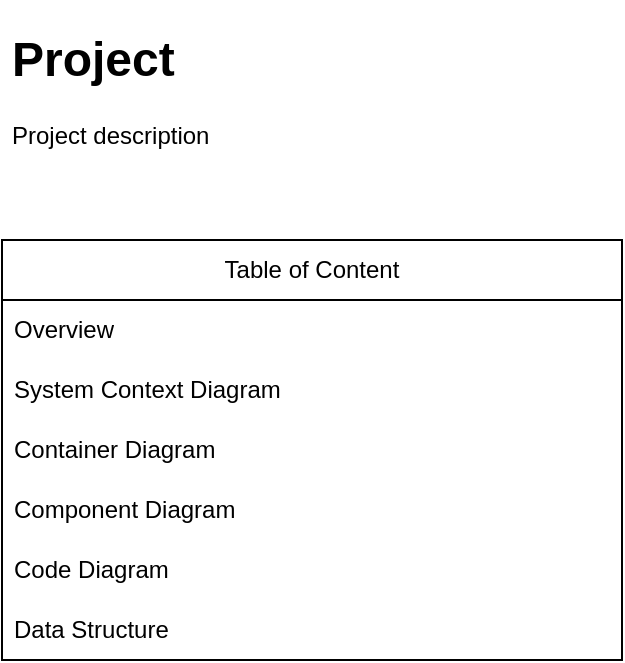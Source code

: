 <mxfile version="22.1.2" type="device" pages="7">
  <diagram name="Home" id="MsV3XdjotfNIvJF_Hf8Q">
    <mxGraphModel dx="1438" dy="866" grid="0" gridSize="10" guides="1" tooltips="1" connect="1" arrows="1" fold="1" page="0" pageScale="1" pageWidth="850" pageHeight="1100" math="0" shadow="0">
      <root>
        <mxCell id="0" />
        <mxCell id="1" parent="0" />
        <mxCell id="MEYkCgVC-sMfeH9sjA4w-9" value="&lt;h1&gt;Project&amp;nbsp;&lt;/h1&gt;&lt;p&gt;Project description&lt;/p&gt;" style="text;html=1;strokeColor=none;fillColor=none;spacing=5;spacingTop=-20;whiteSpace=wrap;overflow=hidden;rounded=0;" parent="1" vertex="1">
          <mxGeometry x="-237" y="-75" width="190" height="120" as="geometry" />
        </mxCell>
        <mxCell id="MEYkCgVC-sMfeH9sjA4w-12" value="Table of Content" style="swimlane;fontStyle=0;childLayout=stackLayout;horizontal=1;startSize=30;horizontalStack=0;resizeParent=1;resizeParentMax=0;resizeLast=0;collapsible=1;marginBottom=0;whiteSpace=wrap;html=1;" parent="1" vertex="1">
          <mxGeometry x="-237" y="35" width="310" height="210" as="geometry">
            <mxRectangle x="40" y="200" width="60" height="30" as="alternateBounds" />
          </mxGeometry>
        </mxCell>
        <UserObject label="Overview" link="data:page/id,-zT8MCHFXLAhUPi7W6Sw" id="MEYkCgVC-sMfeH9sjA4w-13">
          <mxCell style="text;strokeColor=none;fillColor=none;align=left;verticalAlign=middle;spacingLeft=4;spacingRight=4;overflow=hidden;points=[[0,0.5],[1,0.5]];portConstraint=eastwest;rotatable=0;whiteSpace=wrap;html=1;" parent="MEYkCgVC-sMfeH9sjA4w-12" vertex="1">
            <mxGeometry y="30" width="310" height="30" as="geometry" />
          </mxCell>
        </UserObject>
        <UserObject label="System Context Diagram" link="data:page/id,MT1N_GpmihDRBcXJfoYm" id="WWVnv2rZLUe2YO9dQv24-2">
          <mxCell style="text;strokeColor=none;fillColor=none;align=left;verticalAlign=middle;spacingLeft=4;spacingRight=4;overflow=hidden;points=[[0,0.5],[1,0.5]];portConstraint=eastwest;rotatable=0;whiteSpace=wrap;html=1;" vertex="1" parent="MEYkCgVC-sMfeH9sjA4w-12">
            <mxGeometry y="60" width="310" height="30" as="geometry" />
          </mxCell>
        </UserObject>
        <UserObject label="Container Diagram" link="data:page/id,vtUlaxpItXOnJHQiWTiY" id="WWVnv2rZLUe2YO9dQv24-3">
          <mxCell style="text;strokeColor=none;fillColor=none;align=left;verticalAlign=middle;spacingLeft=4;spacingRight=4;overflow=hidden;points=[[0,0.5],[1,0.5]];portConstraint=eastwest;rotatable=0;whiteSpace=wrap;html=1;" vertex="1" parent="MEYkCgVC-sMfeH9sjA4w-12">
            <mxGeometry y="90" width="310" height="30" as="geometry" />
          </mxCell>
        </UserObject>
        <UserObject label="Component Diagram" link="data:page/id,3J88AU8E0-D-tGa58y5s" id="WWVnv2rZLUe2YO9dQv24-4">
          <mxCell style="text;strokeColor=none;fillColor=none;align=left;verticalAlign=middle;spacingLeft=4;spacingRight=4;overflow=hidden;points=[[0,0.5],[1,0.5]];portConstraint=eastwest;rotatable=0;whiteSpace=wrap;html=1;" vertex="1" parent="MEYkCgVC-sMfeH9sjA4w-12">
            <mxGeometry y="120" width="310" height="30" as="geometry" />
          </mxCell>
        </UserObject>
        <UserObject label="Code Diagram" link="data:page/id,ZdAavzqVs9zipH2NHJFu" id="WWVnv2rZLUe2YO9dQv24-6">
          <mxCell style="text;strokeColor=none;fillColor=none;align=left;verticalAlign=middle;spacingLeft=4;spacingRight=4;overflow=hidden;points=[[0,0.5],[1,0.5]];portConstraint=eastwest;rotatable=0;whiteSpace=wrap;html=1;" vertex="1" parent="MEYkCgVC-sMfeH9sjA4w-12">
            <mxGeometry y="150" width="310" height="30" as="geometry" />
          </mxCell>
        </UserObject>
        <UserObject label="Data Structure" link="data:page/id,MaTgPL-L9HHZyN40WiUO" id="MEYkCgVC-sMfeH9sjA4w-14">
          <mxCell style="text;strokeColor=none;fillColor=none;align=left;verticalAlign=middle;spacingLeft=4;spacingRight=4;overflow=hidden;points=[[0,0.5],[1,0.5]];portConstraint=eastwest;rotatable=0;whiteSpace=wrap;html=1;" parent="MEYkCgVC-sMfeH9sjA4w-12" vertex="1">
            <mxGeometry y="180" width="310" height="30" as="geometry" />
          </mxCell>
        </UserObject>
      </root>
    </mxGraphModel>
  </diagram>
  <diagram id="-zT8MCHFXLAhUPi7W6Sw" name="Overview">
    <mxGraphModel dx="1246" dy="559" grid="0" gridSize="10" guides="1" tooltips="1" connect="1" arrows="1" fold="1" page="0" pageScale="1" pageWidth="850" pageHeight="1100" math="0" shadow="0">
      <root>
        <mxCell id="0" />
        <mxCell id="1" parent="0" />
      </root>
    </mxGraphModel>
  </diagram>
  <diagram id="MaTgPL-L9HHZyN40WiUO" name="Data Structure">
    <mxGraphModel dx="1246" dy="959" grid="0" gridSize="10" guides="1" tooltips="1" connect="1" arrows="0" fold="1" page="0" pageScale="1" pageWidth="850" pageHeight="1100" math="0" shadow="0">
      <root>
        <mxCell id="0" />
        <mxCell id="1" parent="0" />
        <mxCell id="Sv9q93ntLP-mdav7TFdb-1" value="Table Name" style="shape=table;startSize=30;container=1;collapsible=0;childLayout=tableLayout;strokeColor=default;fontSize=16;" vertex="1" parent="1">
          <mxGeometry x="144" y="80" width="549" height="150" as="geometry" />
        </mxCell>
        <mxCell id="Sv9q93ntLP-mdav7TFdb-2" value="" style="shape=tableRow;horizontal=0;startSize=0;swimlaneHead=0;swimlaneBody=0;strokeColor=inherit;top=0;left=0;bottom=0;right=0;collapsible=0;dropTarget=0;fillColor=none;points=[[0,0.5],[1,0.5]];portConstraint=eastwest;fontSize=16;" vertex="1" parent="Sv9q93ntLP-mdav7TFdb-1">
          <mxGeometry y="30" width="549" height="60" as="geometry" />
        </mxCell>
        <mxCell id="Sv9q93ntLP-mdav7TFdb-3" value="Name" style="shape=partialRectangle;html=1;whiteSpace=wrap;connectable=0;strokeColor=inherit;overflow=hidden;fillColor=none;top=0;left=0;bottom=0;right=0;pointerEvents=1;fontSize=16;" vertex="1" parent="Sv9q93ntLP-mdav7TFdb-2">
          <mxGeometry width="183" height="60" as="geometry">
            <mxRectangle width="183" height="60" as="alternateBounds" />
          </mxGeometry>
        </mxCell>
        <mxCell id="Sv9q93ntLP-mdav7TFdb-4" value="description" style="shape=partialRectangle;html=1;whiteSpace=wrap;connectable=0;strokeColor=inherit;overflow=hidden;fillColor=none;top=0;left=0;bottom=0;right=0;pointerEvents=1;fontSize=16;" vertex="1" parent="Sv9q93ntLP-mdav7TFdb-2">
          <mxGeometry x="183" width="183" height="60" as="geometry">
            <mxRectangle width="183" height="60" as="alternateBounds" />
          </mxGeometry>
        </mxCell>
        <mxCell id="Sv9q93ntLP-mdav7TFdb-5" value="Example Value" style="shape=partialRectangle;html=1;whiteSpace=wrap;connectable=0;strokeColor=inherit;overflow=hidden;fillColor=none;top=0;left=0;bottom=0;right=0;pointerEvents=1;fontSize=16;" vertex="1" parent="Sv9q93ntLP-mdav7TFdb-2">
          <mxGeometry x="366" width="183" height="60" as="geometry">
            <mxRectangle width="183" height="60" as="alternateBounds" />
          </mxGeometry>
        </mxCell>
        <mxCell id="Sv9q93ntLP-mdav7TFdb-6" value="" style="shape=tableRow;horizontal=0;startSize=0;swimlaneHead=0;swimlaneBody=0;strokeColor=inherit;top=0;left=0;bottom=0;right=0;collapsible=0;dropTarget=0;fillColor=none;points=[[0,0.5],[1,0.5]];portConstraint=eastwest;fontSize=16;" vertex="1" parent="Sv9q93ntLP-mdav7TFdb-1">
          <mxGeometry y="90" width="549" height="60" as="geometry" />
        </mxCell>
        <mxCell id="Sv9q93ntLP-mdav7TFdb-7" value="" style="shape=partialRectangle;html=1;whiteSpace=wrap;connectable=0;strokeColor=inherit;overflow=hidden;fillColor=none;top=0;left=0;bottom=0;right=0;pointerEvents=1;fontSize=16;" vertex="1" parent="Sv9q93ntLP-mdav7TFdb-6">
          <mxGeometry width="183" height="60" as="geometry">
            <mxRectangle width="183" height="60" as="alternateBounds" />
          </mxGeometry>
        </mxCell>
        <mxCell id="Sv9q93ntLP-mdav7TFdb-8" value="" style="shape=partialRectangle;html=1;whiteSpace=wrap;connectable=0;strokeColor=inherit;overflow=hidden;fillColor=none;top=0;left=0;bottom=0;right=0;pointerEvents=1;fontSize=16;" vertex="1" parent="Sv9q93ntLP-mdav7TFdb-6">
          <mxGeometry x="183" width="183" height="60" as="geometry">
            <mxRectangle width="183" height="60" as="alternateBounds" />
          </mxGeometry>
        </mxCell>
        <mxCell id="Sv9q93ntLP-mdav7TFdb-9" value="" style="shape=partialRectangle;html=1;whiteSpace=wrap;connectable=0;strokeColor=inherit;overflow=hidden;fillColor=none;top=0;left=0;bottom=0;right=0;pointerEvents=1;fontSize=16;" vertex="1" parent="Sv9q93ntLP-mdav7TFdb-6">
          <mxGeometry x="366" width="183" height="60" as="geometry">
            <mxRectangle width="183" height="60" as="alternateBounds" />
          </mxGeometry>
        </mxCell>
        <UserObject label="&lt;b&gt;Back to Home&lt;/b&gt;" link="data:page/id,MsV3XdjotfNIvJF_Hf8Q" id="9agRgh-vbn4-M8hg2a4y-1">
          <mxCell style="text;html=1;strokeColor=none;fillColor=none;align=center;verticalAlign=middle;whiteSpace=wrap;rounded=0;" vertex="1" parent="1">
            <mxGeometry x="144" y="-48" width="109" height="30" as="geometry" />
          </mxCell>
        </UserObject>
      </root>
    </mxGraphModel>
  </diagram>
  <diagram id="MT1N_GpmihDRBcXJfoYm" name="System Context Diagram">
    <mxGraphModel dx="1646" dy="559" grid="0" gridSize="10" guides="1" tooltips="1" connect="1" arrows="1" fold="1" page="0" pageScale="1" pageWidth="850" pageHeight="1100" math="0" shadow="0">
      <root>
        <mxCell id="0" />
        <mxCell id="1" parent="0" />
        <mxCell id="OMkwsYTAArwG-m8zMLVd-1" value="" style="shape=image;verticalLabelPosition=bottom;labelBackgroundColor=default;verticalAlign=top;aspect=fixed;imageAspect=0;image=https://static.structurizr.com/workspace/76748/diagrams/SystemContext-key.png;" vertex="1" parent="1">
          <mxGeometry x="-262" y="72" width="195" height="39" as="geometry" />
        </mxCell>
      </root>
    </mxGraphModel>
  </diagram>
  <diagram id="vtUlaxpItXOnJHQiWTiY" name="Container Diagram">
    <mxGraphModel dx="1646" dy="959" grid="0" gridSize="10" guides="1" tooltips="1" connect="1" arrows="1" fold="1" page="0" pageScale="1" pageWidth="850" pageHeight="1100" math="0" shadow="0">
      <root>
        <mxCell id="0" />
        <mxCell id="1" parent="0" />
        <mxCell id="sZtm0v5WM90NrilkFpfk-1" value="" style="shape=image;verticalLabelPosition=bottom;labelBackgroundColor=default;verticalAlign=top;aspect=fixed;imageAspect=0;image=https://static.structurizr.com/workspace/36141/diagrams/Containers-key.png;" vertex="1" parent="1">
          <mxGeometry x="-310" y="-15" width="508.67" height="203.47" as="geometry" />
        </mxCell>
      </root>
    </mxGraphModel>
  </diagram>
  <diagram id="3J88AU8E0-D-tGa58y5s" name="Component Diagram">
    <mxGraphModel dx="1646" dy="959" grid="0" gridSize="10" guides="1" tooltips="1" connect="1" arrows="1" fold="1" page="0" pageScale="1" pageWidth="850" pageHeight="1100" math="0" shadow="0">
      <root>
        <mxCell id="0" />
        <mxCell id="1" parent="0" />
        <mxCell id="NzXSIv-vdHz39rHNk4g7-1" value="" style="shape=image;verticalLabelPosition=bottom;labelBackgroundColor=default;verticalAlign=top;aspect=fixed;imageAspect=0;image=https://static.structurizr.com/workspace/76748/diagrams/Components-key.png;" vertex="1" parent="1">
          <mxGeometry x="-339" y="30" width="695.01" height="278" as="geometry" />
        </mxCell>
        <UserObject label="&lt;b&gt;Back to Home&lt;/b&gt;" link="data:page/id,MsV3XdjotfNIvJF_Hf8Q" id="fNAtwVG618CjIgP_Tklz-1">
          <mxCell style="text;html=1;strokeColor=none;fillColor=none;align=center;verticalAlign=middle;whiteSpace=wrap;rounded=0;" vertex="1" parent="1">
            <mxGeometry x="-396" y="-49" width="109" height="30" as="geometry" />
          </mxCell>
        </UserObject>
      </root>
    </mxGraphModel>
  </diagram>
  <diagram id="ZdAavzqVs9zipH2NHJFu" name="Code Diagram">
    <mxGraphModel dx="1646" dy="959" grid="0" gridSize="10" guides="1" tooltips="1" connect="1" arrows="1" fold="1" page="0" pageScale="1" pageWidth="850" pageHeight="1100" math="0" shadow="0">
      <root>
        <mxCell id="0" />
        <mxCell id="1" parent="0" />
        <mxCell id="oj7JrxFASQtSiVkCE_Vn-1" value="" style="shape=image;verticalLabelPosition=bottom;labelBackgroundColor=default;verticalAlign=top;aspect=fixed;imageAspect=0;image=https://c4model.com/img/class-diagram.png;" vertex="1" parent="1">
          <mxGeometry x="-317" y="45" width="314.89" height="222" as="geometry" />
        </mxCell>
        <UserObject label="&lt;b&gt;Back to Home&lt;/b&gt;" link="data:page/id,MsV3XdjotfNIvJF_Hf8Q" id="bSZOBaAmf8mX6id_N6t5-1">
          <mxCell style="text;html=1;strokeColor=none;fillColor=none;align=center;verticalAlign=middle;whiteSpace=wrap;rounded=0;" vertex="1" parent="1">
            <mxGeometry x="-359" y="-16" width="109" height="30" as="geometry" />
          </mxCell>
        </UserObject>
      </root>
    </mxGraphModel>
  </diagram>
</mxfile>

